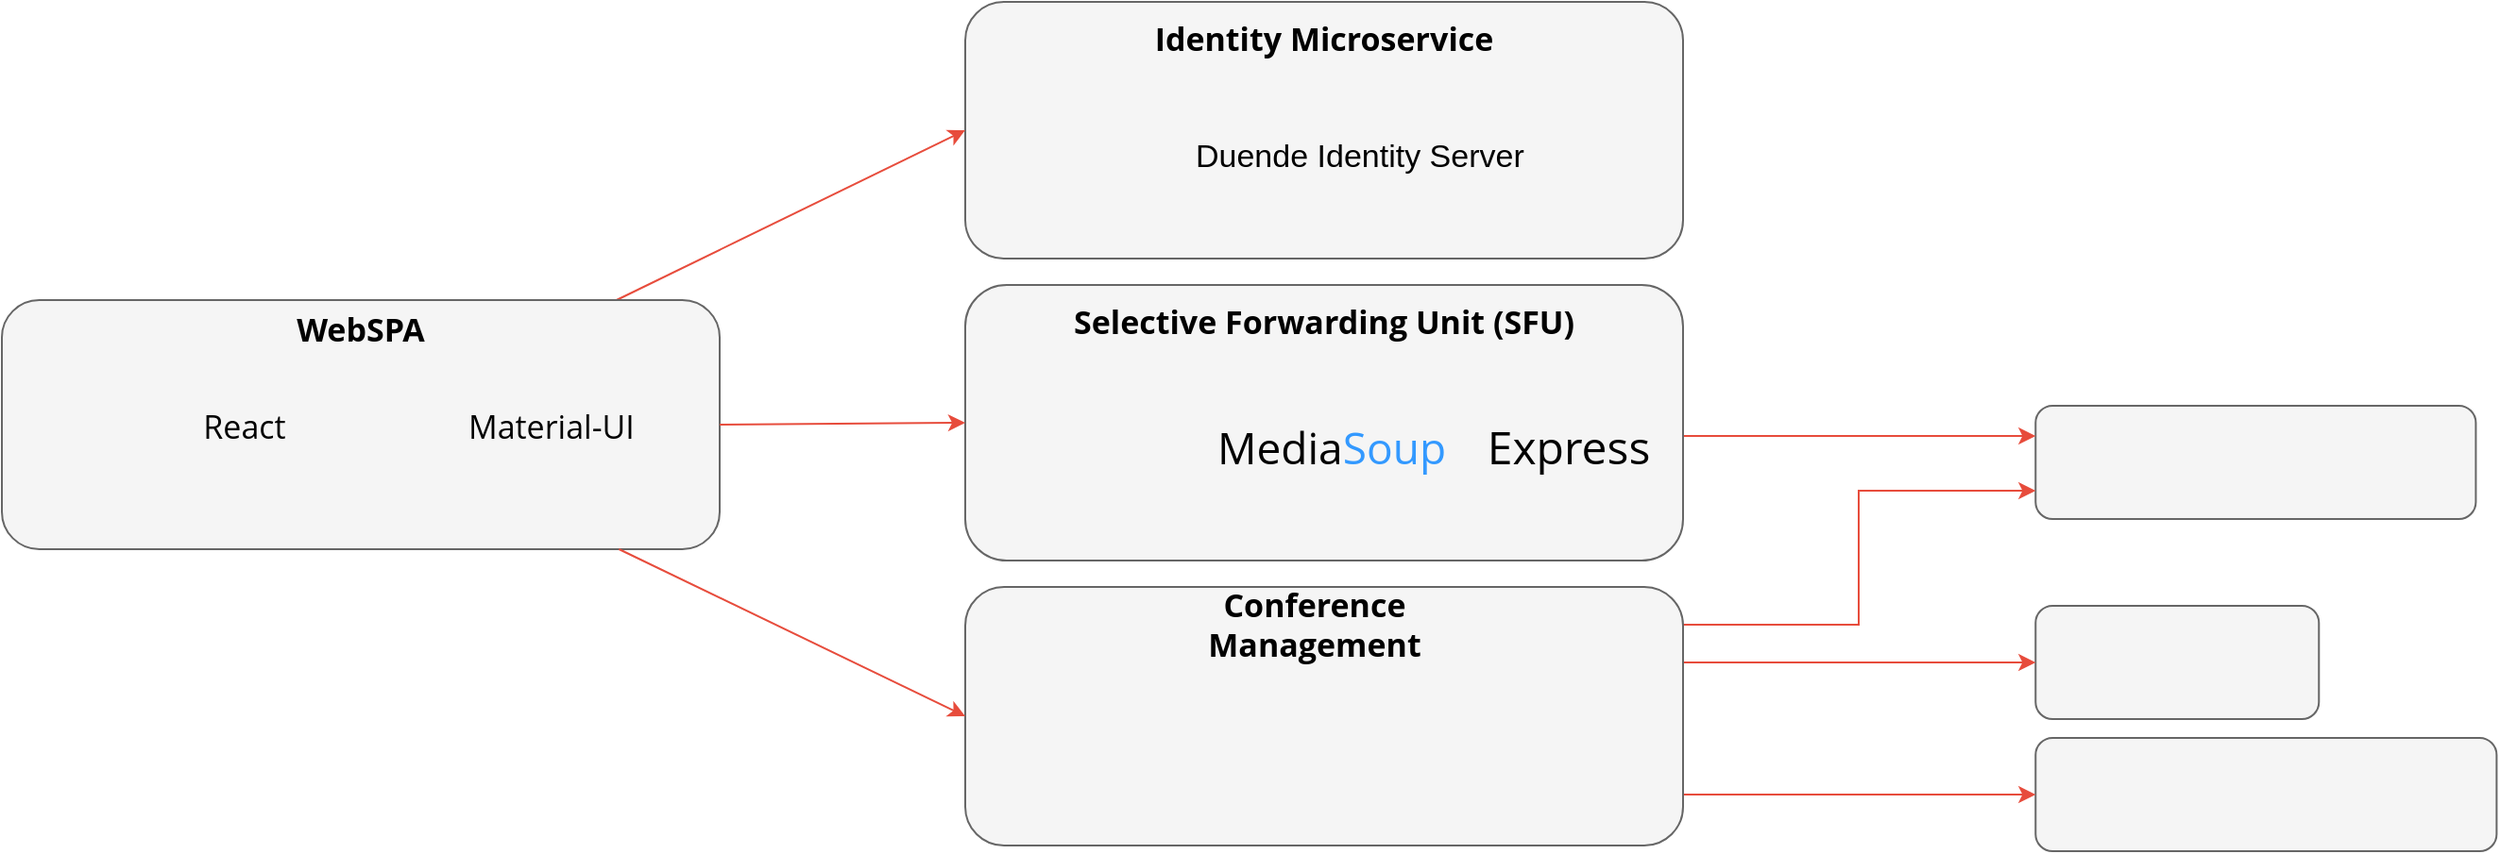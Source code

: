<mxfile version="14.6.9" type="device"><diagram id="m0XEXdAxpmIizXTR55KM" name="Page-1"><mxGraphModel dx="2214" dy="1136" grid="1" gridSize="10" guides="1" tooltips="1" connect="1" arrows="1" fold="1" page="1" pageScale="1" pageWidth="2400" pageHeight="1200" math="0" shadow="0"><root><mxCell id="0"/><mxCell id="1" parent="0"/><mxCell id="lq7bPwFQq-vw7LrdkbXz-33" value="" style="rounded=1;whiteSpace=wrap;html=1;fontSize=14;align=center;container=1;fillColor=#f5f5f5;strokeColor=#666666;fontColor=#333333;" vertex="1" parent="1"><mxGeometry x="1576.64" y="560" width="244.07" height="60" as="geometry"/></mxCell><mxCell id="lq7bPwFQq-vw7LrdkbXz-25" value="" style="shape=image;verticalLabelPosition=bottom;labelBackgroundColor=#ffffff;verticalAlign=top;aspect=fixed;imageAspect=0;image=https://upload.wikimedia.org/wikipedia/commons/thumb/9/93/MongoDB_Logo.svg/1280px-MongoDB_Logo.svg.png;" vertex="1" parent="lq7bPwFQq-vw7LrdkbXz-33"><mxGeometry x="38.46" y="7.5" width="167.15" height="45" as="geometry"/></mxCell><mxCell id="lq7bPwFQq-vw7LrdkbXz-32" value="" style="rounded=1;whiteSpace=wrap;html=1;fontSize=14;align=center;container=1;fillColor=#f5f5f5;strokeColor=#666666;fontColor=#333333;" vertex="1" parent="1"><mxGeometry x="1576.64" y="490" width="150" height="60" as="geometry"/></mxCell><mxCell id="lq7bPwFQq-vw7LrdkbXz-23" value="" style="shape=image;verticalLabelPosition=bottom;labelBackgroundColor=#ffffff;verticalAlign=top;aspect=fixed;imageAspect=0;image=https://upload.wikimedia.org/wikipedia/commons/6/6b/Redis_Logo.svg;" vertex="1" parent="lq7bPwFQq-vw7LrdkbXz-32"><mxGeometry x="30.09" y="15" width="89.81" height="30" as="geometry"/></mxCell><mxCell id="lq7bPwFQq-vw7LrdkbXz-31" value="" style="rounded=1;whiteSpace=wrap;html=1;fontSize=14;align=center;container=1;fillColor=#f5f5f5;strokeColor=#666666;fontColor=#333333;" vertex="1" parent="1"><mxGeometry x="1576.64" y="384" width="233.07" height="60" as="geometry"><mxRectangle x="1576.64" y="384" width="50" height="40" as="alternateBounds"/></mxGeometry></mxCell><mxCell id="lq7bPwFQq-vw7LrdkbXz-27" value="" style="shape=image;verticalLabelPosition=bottom;labelBackgroundColor=#ffffff;verticalAlign=top;aspect=fixed;imageAspect=0;image=https://upload.wikimedia.org/wikipedia/commons/thumb/7/71/RabbitMQ_logo.svg/1200px-RabbitMQ_logo.svg.png;" vertex="1" parent="lq7bPwFQq-vw7LrdkbXz-31"><mxGeometry x="33.51" y="17.07" width="166.04" height="25.86" as="geometry"/></mxCell><mxCell id="lq7bPwFQq-vw7LrdkbXz-4" value="" style="rounded=1;whiteSpace=wrap;html=1;container=1;fillColor=#f5f5f5;strokeColor=#666666;fontColor=#333333;" vertex="1" parent="1"><mxGeometry x="1010" y="170" width="380" height="136" as="geometry"/></mxCell><mxCell id="lq7bPwFQq-vw7LrdkbXz-6" value="Duende Identity Server" style="shape=image;verticalLabelPosition=middle;labelBackgroundColor=none;verticalAlign=middle;aspect=fixed;imageAspect=0;image=https://avatars.githubusercontent.com/u/67868775?s=200&amp;v=4;labelPosition=right;align=left;fontSize=17;" vertex="1" parent="lq7bPwFQq-vw7LrdkbXz-4"><mxGeometry x="80.0" y="60" width="40" height="40" as="geometry"/></mxCell><mxCell id="lq7bPwFQq-vw7LrdkbXz-5" value="&lt;font style=&quot;font-size: 17px&quot;&gt;&lt;b&gt;Identity Microservice&lt;/b&gt;&lt;/font&gt;" style="text;html=1;strokeColor=none;fillColor=none;align=center;verticalAlign=middle;whiteSpace=wrap;rounded=0;fontFamily=Open Sans;fontSource=https%3A%2F%2Ffonts.googleapis.com%2Fcss%3Ffamily%3DOpen%2BSans;" vertex="1" parent="lq7bPwFQq-vw7LrdkbXz-4"><mxGeometry x="85.0" y="10" width="210" height="20" as="geometry"/></mxCell><mxCell id="lq7bPwFQq-vw7LrdkbXz-29" style="edgeStyle=orthogonalEdgeStyle;rounded=0;orthogonalLoop=1;jettySize=auto;html=1;fontSize=14;strokeColor=#e74c3c;" edge="1" parent="1" source="lq7bPwFQq-vw7LrdkbXz-8" target="lq7bPwFQq-vw7LrdkbXz-31"><mxGeometry relative="1" as="geometry"><mxPoint x="1560" y="425" as="targetPoint"/><Array as="points"><mxPoint x="1490" y="400"/><mxPoint x="1490" y="400"/></Array></mxGeometry></mxCell><mxCell id="lq7bPwFQq-vw7LrdkbXz-8" value="" style="rounded=1;whiteSpace=wrap;html=1;container=1;fillColor=#f5f5f5;strokeColor=#666666;fontColor=#333333;" vertex="1" parent="1"><mxGeometry x="1009.995" y="320" width="380" height="146" as="geometry"/></mxCell><mxCell id="lq7bPwFQq-vw7LrdkbXz-14" value="" style="shape=image;verticalLabelPosition=bottom;labelBackgroundColor=#ffffff;verticalAlign=top;aspect=fixed;imageAspect=0;image=https://upload.wikimedia.org/wikipedia/commons/thumb/d/d9/Node.js_logo.svg/1280px-Node.js_logo.svg.png;" vertex="1" parent="lq7bPwFQq-vw7LrdkbXz-8"><mxGeometry x="29.005" y="69.003" width="81.76" height="50" as="geometry"/></mxCell><mxCell id="lq7bPwFQq-vw7LrdkbXz-15" value="&lt;font data-font-src=&quot;https://fonts.googleapis.com/css?family=Open+Sans&quot; style=&quot;font-size: 24px&quot; face=&quot;Open Sans&quot;&gt;Express&lt;/font&gt;" style="text;html=1;strokeColor=none;fillColor=none;align=center;verticalAlign=middle;whiteSpace=wrap;rounded=0;fontSize=26;" vertex="1" parent="lq7bPwFQq-vw7LrdkbXz-8"><mxGeometry x="290.01" y="72.67" width="58.915" height="26.667" as="geometry"/></mxCell><mxCell id="lq7bPwFQq-vw7LrdkbXz-9" value="&lt;b&gt;&lt;font style=&quot;font-size: 17px&quot;&gt;Selective Forwarding Unit (SFU)&lt;/font&gt;&lt;/b&gt;" style="text;html=1;strokeColor=none;fillColor=none;align=center;verticalAlign=middle;whiteSpace=wrap;rounded=0;fontFamily=Open Sans;fontSource=https%3A%2F%2Ffonts.googleapis.com%2Fcss%3Ffamily%3DOpen%2BSans;" vertex="1" parent="lq7bPwFQq-vw7LrdkbXz-8"><mxGeometry x="30.005" y="10" width="320" height="20" as="geometry"/></mxCell><mxCell id="lq7bPwFQq-vw7LrdkbXz-57" value="&lt;font style=&quot;font-size: 23px&quot; color=&quot;#000000&quot;&gt;Media&lt;/font&gt;&lt;font style=&quot;font-size: 23px&quot; color=&quot;#3399FF&quot;&gt;Soup&lt;/font&gt;" style="text;html=1;strokeColor=none;fillColor=none;align=center;verticalAlign=middle;whiteSpace=wrap;rounded=0;labelBackgroundColor=none;fontFamily=Open Sans;fontSource=https%3A%2F%2Ffonts.googleapis.com%2Fcss%3Ffamily%3DOpen%2BSans;fontSize=17;fontColor=#FF9933;" vertex="1" parent="lq7bPwFQq-vw7LrdkbXz-8"><mxGeometry x="174.01" y="79.757" width="40" height="12.5" as="geometry"/></mxCell><mxCell id="lq7bPwFQq-vw7LrdkbXz-43" style="edgeStyle=orthogonalEdgeStyle;rounded=0;orthogonalLoop=1;jettySize=auto;html=1;entryX=0;entryY=0.75;entryDx=0;entryDy=0;fontFamily=Open Sans;fontSource=https%3A%2F%2Ffonts.googleapis.com%2Fcss%3Ffamily%3DOpen%2BSans;fontSize=17;strokeColor=#e74c3c;" edge="1" parent="1" source="lq7bPwFQq-vw7LrdkbXz-20" target="lq7bPwFQq-vw7LrdkbXz-31"><mxGeometry relative="1" as="geometry"><Array as="points"><mxPoint x="1483" y="500"/><mxPoint x="1483" y="429"/></Array></mxGeometry></mxCell><mxCell id="lq7bPwFQq-vw7LrdkbXz-45" style="edgeStyle=orthogonalEdgeStyle;rounded=0;orthogonalLoop=1;jettySize=auto;html=1;entryX=0;entryY=0.5;entryDx=0;entryDy=0;fontFamily=Open Sans;fontSource=https%3A%2F%2Ffonts.googleapis.com%2Fcss%3Ffamily%3DOpen%2BSans;fontSize=17;strokeColor=#e74c3c;" edge="1" parent="1" source="lq7bPwFQq-vw7LrdkbXz-20" target="lq7bPwFQq-vw7LrdkbXz-33"><mxGeometry relative="1" as="geometry"><Array as="points"><mxPoint x="1510" y="590"/><mxPoint x="1510" y="590"/></Array></mxGeometry></mxCell><mxCell id="lq7bPwFQq-vw7LrdkbXz-46" style="edgeStyle=orthogonalEdgeStyle;rounded=0;orthogonalLoop=1;jettySize=auto;html=1;entryX=0;entryY=0.5;entryDx=0;entryDy=0;fontFamily=Open Sans;fontSource=https%3A%2F%2Ffonts.googleapis.com%2Fcss%3Ffamily%3DOpen%2BSans;fontSize=17;strokeColor=#e74c3c;" edge="1" parent="1" source="lq7bPwFQq-vw7LrdkbXz-20" target="lq7bPwFQq-vw7LrdkbXz-32"><mxGeometry relative="1" as="geometry"><Array as="points"><mxPoint x="1490" y="520"/><mxPoint x="1490" y="520"/></Array></mxGeometry></mxCell><mxCell id="lq7bPwFQq-vw7LrdkbXz-20" value="" style="rounded=1;whiteSpace=wrap;html=1;container=1;fillColor=#f5f5f5;strokeColor=#666666;fontColor=#333333;" vertex="1" parent="1"><mxGeometry x="1010" y="480" width="380" height="137" as="geometry"/></mxCell><mxCell id="lq7bPwFQq-vw7LrdkbXz-21" value="&lt;b&gt;&lt;font style=&quot;font-size: 17px&quot;&gt;Conference Management&lt;/font&gt;&lt;/b&gt;" style="text;html=1;strokeColor=none;fillColor=none;align=center;verticalAlign=middle;whiteSpace=wrap;rounded=0;fontFamily=Open Sans;fontSource=https%3A%2F%2Ffonts.googleapis.com%2Fcss%3Ffamily%3DOpen%2BSans;" vertex="1" parent="lq7bPwFQq-vw7LrdkbXz-20"><mxGeometry x="80.39" y="10" width="210" height="20" as="geometry"/></mxCell><mxCell id="lq7bPwFQq-vw7LrdkbXz-22" value="" style="shape=image;verticalLabelPosition=bottom;labelBackgroundColor=#ffffff;verticalAlign=top;aspect=fixed;imageAspect=0;image=https://www.exentials.net/wp-content/uploads/2019/09/ASP-NET-Core-Logo-1.png;" vertex="1" parent="lq7bPwFQq-vw7LrdkbXz-20"><mxGeometry x="115" y="60" width="150.72" height="40" as="geometry"/></mxCell><mxCell id="lq7bPwFQq-vw7LrdkbXz-48" style="orthogonalLoop=1;jettySize=auto;html=1;entryX=0;entryY=0.5;entryDx=0;entryDy=0;fontFamily=Open Sans;fontSource=https%3A%2F%2Ffonts.googleapis.com%2Fcss%3Ffamily%3DOpen%2BSans;fontSize=17;rounded=1;strokeColor=#e74c3c;" edge="1" parent="1" source="lq7bPwFQq-vw7LrdkbXz-36" target="lq7bPwFQq-vw7LrdkbXz-4"><mxGeometry relative="1" as="geometry"/></mxCell><mxCell id="lq7bPwFQq-vw7LrdkbXz-36" value="" style="rounded=1;whiteSpace=wrap;html=1;container=1;fillColor=#f5f5f5;strokeColor=#666666;fontColor=#333333;" vertex="1" parent="1"><mxGeometry x="500" y="328" width="380" height="132" as="geometry"><mxRectangle x="540" y="348" width="50" height="40" as="alternateBounds"/></mxGeometry></mxCell><mxCell id="lq7bPwFQq-vw7LrdkbXz-39" value="React" style="shape=image;verticalLabelPosition=middle;labelBackgroundColor=none;verticalAlign=middle;aspect=fixed;imageAspect=0;image=https://upload.wikimedia.org/wikipedia/commons/thumb/a/a7/React-icon.svg/1280px-React-icon.svg.png;labelPosition=right;align=left;fontFamily=Open Sans;fontSource=https%3A%2F%2Ffonts.googleapis.com%2Fcss%3Ffamily%3DOpen%2BSans;fontSize=17;" vertex="1" parent="lq7bPwFQq-vw7LrdkbXz-36"><mxGeometry x="40" y="43.154" width="64.67" height="45.77" as="geometry"/></mxCell><mxCell id="lq7bPwFQq-vw7LrdkbXz-40" value="Material-UI" style="shape=image;verticalLabelPosition=middle;labelBackgroundColor=none;verticalAlign=middle;aspect=fixed;imageAspect=0;image=https://material-ui.com/static/logo.png;fontFamily=Open Sans;fontSource=https%3A%2F%2Ffonts.googleapis.com%2Fcss%3Ffamily%3DOpen%2BSans;fontSize=17;labelPosition=right;align=left;" vertex="1" parent="lq7bPwFQq-vw7LrdkbXz-36"><mxGeometry x="200" y="43.539" width="45" height="45" as="geometry"/></mxCell><mxCell id="lq7bPwFQq-vw7LrdkbXz-37" value="&lt;font style=&quot;font-size: 17px&quot;&gt;&lt;b&gt;WebSPA&lt;/b&gt;&lt;/font&gt;" style="text;html=1;strokeColor=none;fillColor=none;align=center;verticalAlign=middle;whiteSpace=wrap;rounded=0;fontFamily=Open Sans;fontSource=https%3A%2F%2Ffonts.googleapis.com%2Fcss%3Ffamily%3DOpen%2BSans;" vertex="1" parent="lq7bPwFQq-vw7LrdkbXz-36"><mxGeometry x="85" y="6.092" width="210" height="20.308" as="geometry"/></mxCell><mxCell id="lq7bPwFQq-vw7LrdkbXz-49" style="orthogonalLoop=1;jettySize=auto;html=1;entryX=0;entryY=0.5;entryDx=0;entryDy=0;fontFamily=Open Sans;fontSource=https%3A%2F%2Ffonts.googleapis.com%2Fcss%3Ffamily%3DOpen%2BSans;fontSize=17;rounded=1;exitX=1;exitY=0.5;exitDx=0;exitDy=0;strokeColor=#e74c3c;" edge="1" parent="1" source="lq7bPwFQq-vw7LrdkbXz-36" target="lq7bPwFQq-vw7LrdkbXz-8"><mxGeometry relative="1" as="geometry"><mxPoint x="835.385" y="338" as="sourcePoint"/><mxPoint x="1020" y="248" as="targetPoint"/></mxGeometry></mxCell><mxCell id="lq7bPwFQq-vw7LrdkbXz-50" style="orthogonalLoop=1;jettySize=auto;html=1;entryX=0;entryY=0.5;entryDx=0;entryDy=0;fontFamily=Open Sans;fontSource=https%3A%2F%2Ffonts.googleapis.com%2Fcss%3Ffamily%3DOpen%2BSans;fontSize=17;rounded=1;strokeColor=#e74c3c;" edge="1" parent="1" source="lq7bPwFQq-vw7LrdkbXz-36" target="lq7bPwFQq-vw7LrdkbXz-20"><mxGeometry relative="1" as="geometry"><mxPoint x="890" y="404" as="sourcePoint"/><mxPoint x="1019.995" y="403" as="targetPoint"/></mxGeometry></mxCell></root></mxGraphModel></diagram></mxfile>